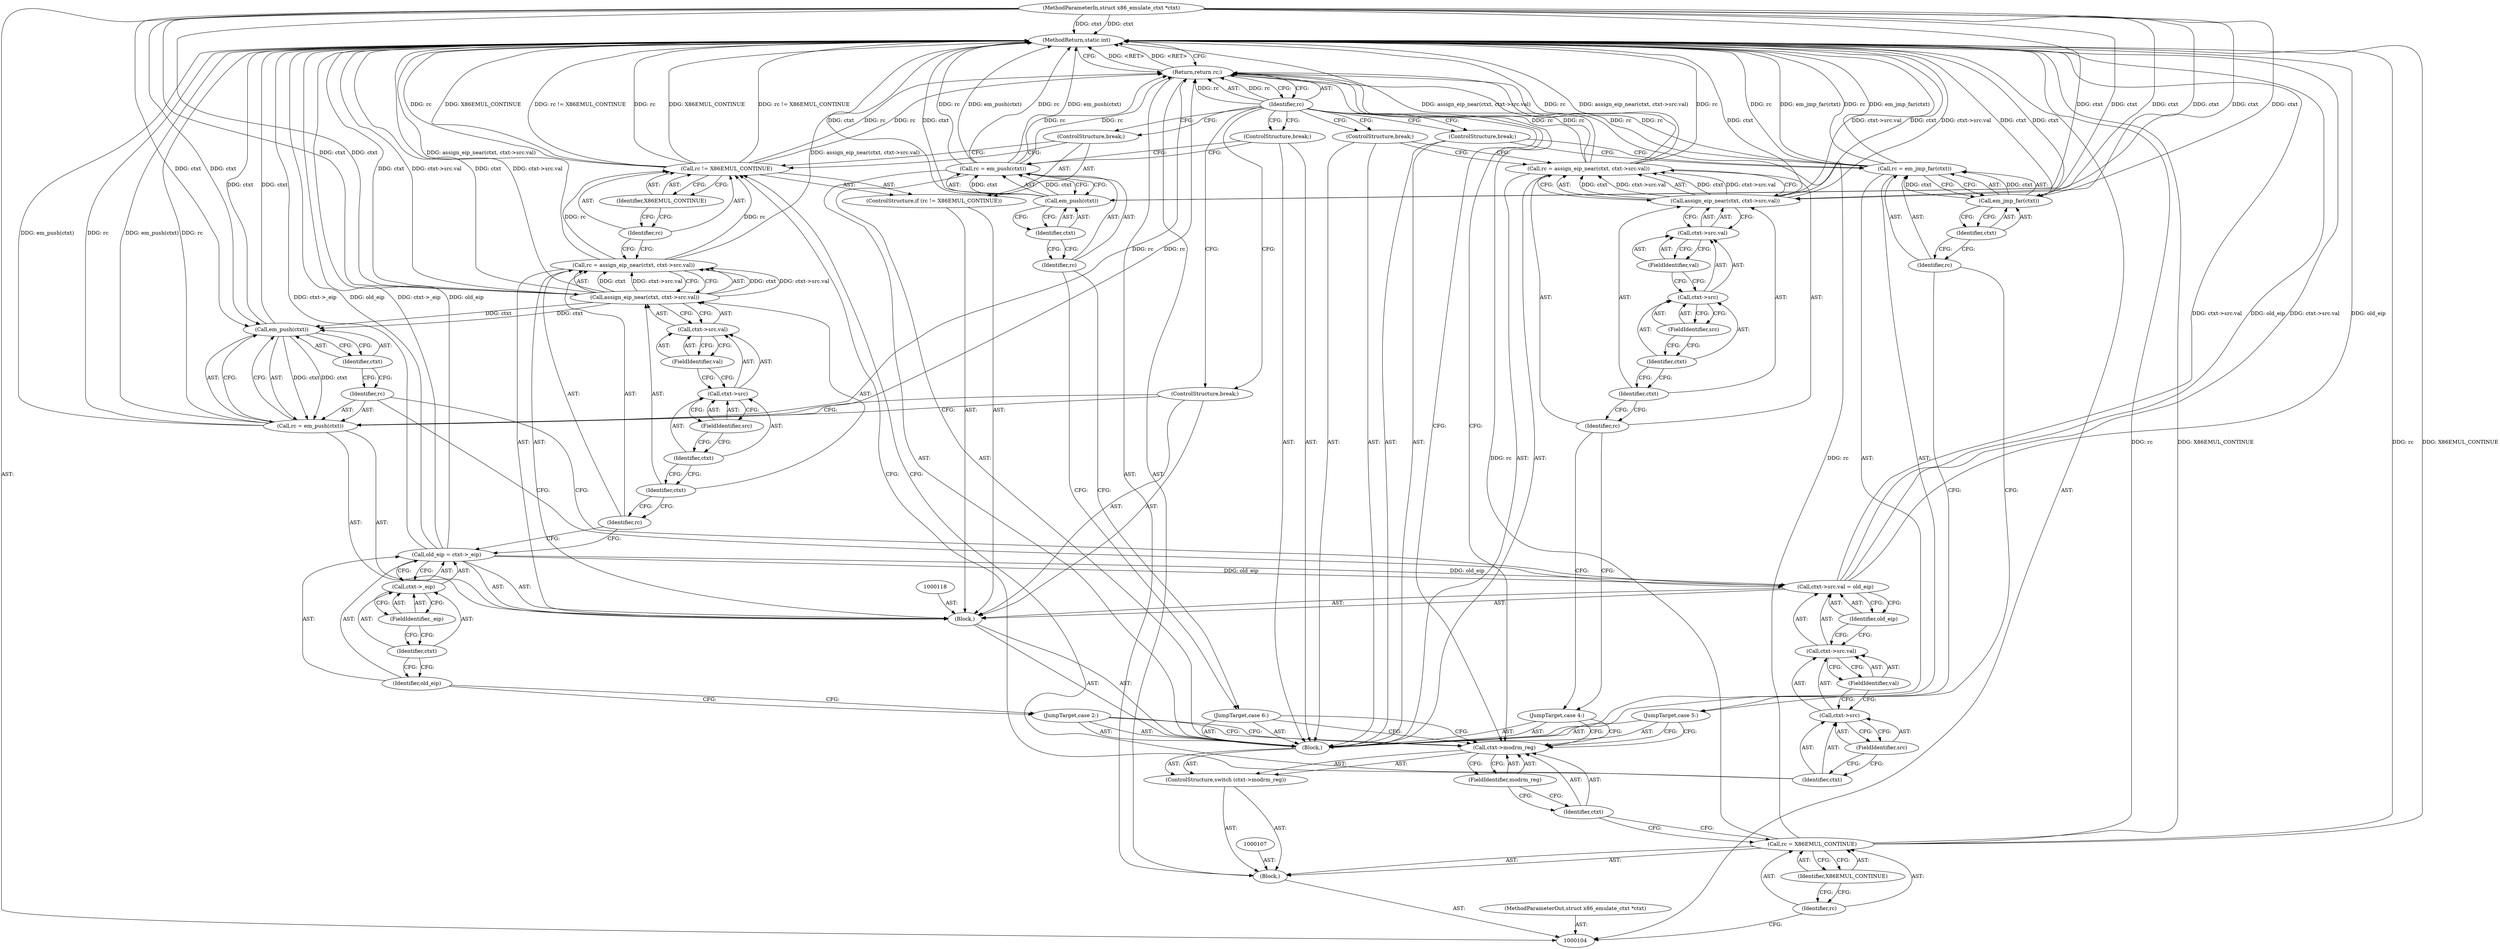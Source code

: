 digraph "0_linux_234f3ce485d54017f15cf5e0699cff4100121601_1" {
"1000175" [label="(MethodReturn,static int)"];
"1000105" [label="(MethodParameterIn,struct x86_emulate_ctxt *ctxt)"];
"1000216" [label="(MethodParameterOut,struct x86_emulate_ctxt *ctxt)"];
"1000136" [label="(Identifier,X86EMUL_CONTINUE)"];
"1000133" [label="(ControlStructure,if (rc != X86EMUL_CONTINUE))"];
"1000134" [label="(Call,rc != X86EMUL_CONTINUE)"];
"1000135" [label="(Identifier,rc)"];
"1000137" [label="(ControlStructure,break;)"];
"1000143" [label="(FieldIdentifier,val)"];
"1000144" [label="(Identifier,old_eip)"];
"1000138" [label="(Call,ctxt->src.val = old_eip)"];
"1000139" [label="(Call,ctxt->src.val)"];
"1000140" [label="(Call,ctxt->src)"];
"1000141" [label="(Identifier,ctxt)"];
"1000142" [label="(FieldIdentifier,src)"];
"1000148" [label="(Identifier,ctxt)"];
"1000145" [label="(Call,rc = em_push(ctxt))"];
"1000146" [label="(Identifier,rc)"];
"1000147" [label="(Call,em_push(ctxt))"];
"1000149" [label="(ControlStructure,break;)"];
"1000150" [label="(JumpTarget,case 4:)"];
"1000151" [label="(Call,rc = assign_eip_near(ctxt, ctxt->src.val))"];
"1000152" [label="(Identifier,rc)"];
"1000154" [label="(Identifier,ctxt)"];
"1000155" [label="(Call,ctxt->src.val)"];
"1000156" [label="(Call,ctxt->src)"];
"1000157" [label="(Identifier,ctxt)"];
"1000158" [label="(FieldIdentifier,src)"];
"1000159" [label="(FieldIdentifier,val)"];
"1000153" [label="(Call,assign_eip_near(ctxt, ctxt->src.val))"];
"1000160" [label="(ControlStructure,break;)"];
"1000161" [label="(JumpTarget,case 5:)"];
"1000106" [label="(Block,)"];
"1000165" [label="(Identifier,ctxt)"];
"1000162" [label="(Call,rc = em_jmp_far(ctxt))"];
"1000163" [label="(Identifier,rc)"];
"1000164" [label="(Call,em_jmp_far(ctxt))"];
"1000166" [label="(ControlStructure,break;)"];
"1000167" [label="(JumpTarget,case 6:)"];
"1000171" [label="(Identifier,ctxt)"];
"1000168" [label="(Call,rc = em_push(ctxt))"];
"1000169" [label="(Identifier,rc)"];
"1000170" [label="(Call,em_push(ctxt))"];
"1000172" [label="(ControlStructure,break;)"];
"1000173" [label="(Return,return rc;)"];
"1000174" [label="(Identifier,rc)"];
"1000110" [label="(Identifier,X86EMUL_CONTINUE)"];
"1000108" [label="(Call,rc = X86EMUL_CONTINUE)"];
"1000109" [label="(Identifier,rc)"];
"1000111" [label="(ControlStructure,switch (ctxt->modrm_reg))"];
"1000114" [label="(FieldIdentifier,modrm_reg)"];
"1000115" [label="(Block,)"];
"1000112" [label="(Call,ctxt->modrm_reg)"];
"1000113" [label="(Identifier,ctxt)"];
"1000116" [label="(JumpTarget,case 2:)"];
"1000117" [label="(Block,)"];
"1000121" [label="(Call,ctxt->_eip)"];
"1000122" [label="(Identifier,ctxt)"];
"1000123" [label="(FieldIdentifier,_eip)"];
"1000119" [label="(Call,old_eip = ctxt->_eip)"];
"1000120" [label="(Identifier,old_eip)"];
"1000124" [label="(Call,rc = assign_eip_near(ctxt, ctxt->src.val))"];
"1000125" [label="(Identifier,rc)"];
"1000127" [label="(Identifier,ctxt)"];
"1000128" [label="(Call,ctxt->src.val)"];
"1000129" [label="(Call,ctxt->src)"];
"1000130" [label="(Identifier,ctxt)"];
"1000131" [label="(FieldIdentifier,src)"];
"1000132" [label="(FieldIdentifier,val)"];
"1000126" [label="(Call,assign_eip_near(ctxt, ctxt->src.val))"];
"1000175" -> "1000104"  [label="AST: "];
"1000175" -> "1000173"  [label="CFG: "];
"1000173" -> "1000175"  [label="DDG: <RET>"];
"1000168" -> "1000175"  [label="DDG: rc"];
"1000168" -> "1000175"  [label="DDG: em_push(ctxt)"];
"1000105" -> "1000175"  [label="DDG: ctxt"];
"1000138" -> "1000175"  [label="DDG: ctxt->src.val"];
"1000138" -> "1000175"  [label="DDG: old_eip"];
"1000151" -> "1000175"  [label="DDG: rc"];
"1000151" -> "1000175"  [label="DDG: assign_eip_near(ctxt, ctxt->src.val)"];
"1000119" -> "1000175"  [label="DDG: ctxt->_eip"];
"1000119" -> "1000175"  [label="DDG: old_eip"];
"1000147" -> "1000175"  [label="DDG: ctxt"];
"1000153" -> "1000175"  [label="DDG: ctxt"];
"1000153" -> "1000175"  [label="DDG: ctxt->src.val"];
"1000145" -> "1000175"  [label="DDG: em_push(ctxt)"];
"1000145" -> "1000175"  [label="DDG: rc"];
"1000108" -> "1000175"  [label="DDG: rc"];
"1000108" -> "1000175"  [label="DDG: X86EMUL_CONTINUE"];
"1000162" -> "1000175"  [label="DDG: em_jmp_far(ctxt)"];
"1000162" -> "1000175"  [label="DDG: rc"];
"1000124" -> "1000175"  [label="DDG: assign_eip_near(ctxt, ctxt->src.val)"];
"1000134" -> "1000175"  [label="DDG: rc != X86EMUL_CONTINUE"];
"1000134" -> "1000175"  [label="DDG: rc"];
"1000134" -> "1000175"  [label="DDG: X86EMUL_CONTINUE"];
"1000126" -> "1000175"  [label="DDG: ctxt"];
"1000126" -> "1000175"  [label="DDG: ctxt->src.val"];
"1000170" -> "1000175"  [label="DDG: ctxt"];
"1000164" -> "1000175"  [label="DDG: ctxt"];
"1000105" -> "1000104"  [label="AST: "];
"1000105" -> "1000175"  [label="DDG: ctxt"];
"1000105" -> "1000126"  [label="DDG: ctxt"];
"1000105" -> "1000147"  [label="DDG: ctxt"];
"1000105" -> "1000153"  [label="DDG: ctxt"];
"1000105" -> "1000164"  [label="DDG: ctxt"];
"1000105" -> "1000170"  [label="DDG: ctxt"];
"1000216" -> "1000104"  [label="AST: "];
"1000136" -> "1000134"  [label="AST: "];
"1000136" -> "1000135"  [label="CFG: "];
"1000134" -> "1000136"  [label="CFG: "];
"1000133" -> "1000117"  [label="AST: "];
"1000134" -> "1000133"  [label="AST: "];
"1000137" -> "1000133"  [label="AST: "];
"1000134" -> "1000133"  [label="AST: "];
"1000134" -> "1000136"  [label="CFG: "];
"1000135" -> "1000134"  [label="AST: "];
"1000136" -> "1000134"  [label="AST: "];
"1000137" -> "1000134"  [label="CFG: "];
"1000141" -> "1000134"  [label="CFG: "];
"1000134" -> "1000175"  [label="DDG: rc != X86EMUL_CONTINUE"];
"1000134" -> "1000175"  [label="DDG: rc"];
"1000134" -> "1000175"  [label="DDG: X86EMUL_CONTINUE"];
"1000124" -> "1000134"  [label="DDG: rc"];
"1000134" -> "1000173"  [label="DDG: rc"];
"1000135" -> "1000134"  [label="AST: "];
"1000135" -> "1000124"  [label="CFG: "];
"1000136" -> "1000135"  [label="CFG: "];
"1000137" -> "1000133"  [label="AST: "];
"1000137" -> "1000134"  [label="CFG: "];
"1000174" -> "1000137"  [label="CFG: "];
"1000143" -> "1000139"  [label="AST: "];
"1000143" -> "1000140"  [label="CFG: "];
"1000139" -> "1000143"  [label="CFG: "];
"1000144" -> "1000138"  [label="AST: "];
"1000144" -> "1000139"  [label="CFG: "];
"1000138" -> "1000144"  [label="CFG: "];
"1000138" -> "1000117"  [label="AST: "];
"1000138" -> "1000144"  [label="CFG: "];
"1000139" -> "1000138"  [label="AST: "];
"1000144" -> "1000138"  [label="AST: "];
"1000146" -> "1000138"  [label="CFG: "];
"1000138" -> "1000175"  [label="DDG: ctxt->src.val"];
"1000138" -> "1000175"  [label="DDG: old_eip"];
"1000119" -> "1000138"  [label="DDG: old_eip"];
"1000139" -> "1000138"  [label="AST: "];
"1000139" -> "1000143"  [label="CFG: "];
"1000140" -> "1000139"  [label="AST: "];
"1000143" -> "1000139"  [label="AST: "];
"1000144" -> "1000139"  [label="CFG: "];
"1000140" -> "1000139"  [label="AST: "];
"1000140" -> "1000142"  [label="CFG: "];
"1000141" -> "1000140"  [label="AST: "];
"1000142" -> "1000140"  [label="AST: "];
"1000143" -> "1000140"  [label="CFG: "];
"1000141" -> "1000140"  [label="AST: "];
"1000141" -> "1000134"  [label="CFG: "];
"1000142" -> "1000141"  [label="CFG: "];
"1000142" -> "1000140"  [label="AST: "];
"1000142" -> "1000141"  [label="CFG: "];
"1000140" -> "1000142"  [label="CFG: "];
"1000148" -> "1000147"  [label="AST: "];
"1000148" -> "1000146"  [label="CFG: "];
"1000147" -> "1000148"  [label="CFG: "];
"1000145" -> "1000117"  [label="AST: "];
"1000145" -> "1000147"  [label="CFG: "];
"1000146" -> "1000145"  [label="AST: "];
"1000147" -> "1000145"  [label="AST: "];
"1000149" -> "1000145"  [label="CFG: "];
"1000145" -> "1000175"  [label="DDG: em_push(ctxt)"];
"1000145" -> "1000175"  [label="DDG: rc"];
"1000147" -> "1000145"  [label="DDG: ctxt"];
"1000145" -> "1000173"  [label="DDG: rc"];
"1000146" -> "1000145"  [label="AST: "];
"1000146" -> "1000138"  [label="CFG: "];
"1000148" -> "1000146"  [label="CFG: "];
"1000147" -> "1000145"  [label="AST: "];
"1000147" -> "1000148"  [label="CFG: "];
"1000148" -> "1000147"  [label="AST: "];
"1000145" -> "1000147"  [label="CFG: "];
"1000147" -> "1000175"  [label="DDG: ctxt"];
"1000147" -> "1000145"  [label="DDG: ctxt"];
"1000126" -> "1000147"  [label="DDG: ctxt"];
"1000105" -> "1000147"  [label="DDG: ctxt"];
"1000149" -> "1000117"  [label="AST: "];
"1000149" -> "1000145"  [label="CFG: "];
"1000174" -> "1000149"  [label="CFG: "];
"1000150" -> "1000115"  [label="AST: "];
"1000150" -> "1000112"  [label="CFG: "];
"1000152" -> "1000150"  [label="CFG: "];
"1000151" -> "1000115"  [label="AST: "];
"1000151" -> "1000153"  [label="CFG: "];
"1000152" -> "1000151"  [label="AST: "];
"1000153" -> "1000151"  [label="AST: "];
"1000160" -> "1000151"  [label="CFG: "];
"1000151" -> "1000175"  [label="DDG: rc"];
"1000151" -> "1000175"  [label="DDG: assign_eip_near(ctxt, ctxt->src.val)"];
"1000153" -> "1000151"  [label="DDG: ctxt"];
"1000153" -> "1000151"  [label="DDG: ctxt->src.val"];
"1000151" -> "1000173"  [label="DDG: rc"];
"1000152" -> "1000151"  [label="AST: "];
"1000152" -> "1000150"  [label="CFG: "];
"1000154" -> "1000152"  [label="CFG: "];
"1000154" -> "1000153"  [label="AST: "];
"1000154" -> "1000152"  [label="CFG: "];
"1000157" -> "1000154"  [label="CFG: "];
"1000155" -> "1000153"  [label="AST: "];
"1000155" -> "1000159"  [label="CFG: "];
"1000156" -> "1000155"  [label="AST: "];
"1000159" -> "1000155"  [label="AST: "];
"1000153" -> "1000155"  [label="CFG: "];
"1000156" -> "1000155"  [label="AST: "];
"1000156" -> "1000158"  [label="CFG: "];
"1000157" -> "1000156"  [label="AST: "];
"1000158" -> "1000156"  [label="AST: "];
"1000159" -> "1000156"  [label="CFG: "];
"1000157" -> "1000156"  [label="AST: "];
"1000157" -> "1000154"  [label="CFG: "];
"1000158" -> "1000157"  [label="CFG: "];
"1000158" -> "1000156"  [label="AST: "];
"1000158" -> "1000157"  [label="CFG: "];
"1000156" -> "1000158"  [label="CFG: "];
"1000159" -> "1000155"  [label="AST: "];
"1000159" -> "1000156"  [label="CFG: "];
"1000155" -> "1000159"  [label="CFG: "];
"1000153" -> "1000151"  [label="AST: "];
"1000153" -> "1000155"  [label="CFG: "];
"1000154" -> "1000153"  [label="AST: "];
"1000155" -> "1000153"  [label="AST: "];
"1000151" -> "1000153"  [label="CFG: "];
"1000153" -> "1000175"  [label="DDG: ctxt"];
"1000153" -> "1000175"  [label="DDG: ctxt->src.val"];
"1000153" -> "1000151"  [label="DDG: ctxt"];
"1000153" -> "1000151"  [label="DDG: ctxt->src.val"];
"1000105" -> "1000153"  [label="DDG: ctxt"];
"1000160" -> "1000115"  [label="AST: "];
"1000160" -> "1000151"  [label="CFG: "];
"1000174" -> "1000160"  [label="CFG: "];
"1000161" -> "1000115"  [label="AST: "];
"1000161" -> "1000112"  [label="CFG: "];
"1000163" -> "1000161"  [label="CFG: "];
"1000106" -> "1000104"  [label="AST: "];
"1000107" -> "1000106"  [label="AST: "];
"1000108" -> "1000106"  [label="AST: "];
"1000111" -> "1000106"  [label="AST: "];
"1000173" -> "1000106"  [label="AST: "];
"1000165" -> "1000164"  [label="AST: "];
"1000165" -> "1000163"  [label="CFG: "];
"1000164" -> "1000165"  [label="CFG: "];
"1000162" -> "1000115"  [label="AST: "];
"1000162" -> "1000164"  [label="CFG: "];
"1000163" -> "1000162"  [label="AST: "];
"1000164" -> "1000162"  [label="AST: "];
"1000166" -> "1000162"  [label="CFG: "];
"1000162" -> "1000175"  [label="DDG: em_jmp_far(ctxt)"];
"1000162" -> "1000175"  [label="DDG: rc"];
"1000164" -> "1000162"  [label="DDG: ctxt"];
"1000162" -> "1000173"  [label="DDG: rc"];
"1000163" -> "1000162"  [label="AST: "];
"1000163" -> "1000161"  [label="CFG: "];
"1000165" -> "1000163"  [label="CFG: "];
"1000164" -> "1000162"  [label="AST: "];
"1000164" -> "1000165"  [label="CFG: "];
"1000165" -> "1000164"  [label="AST: "];
"1000162" -> "1000164"  [label="CFG: "];
"1000164" -> "1000175"  [label="DDG: ctxt"];
"1000164" -> "1000162"  [label="DDG: ctxt"];
"1000105" -> "1000164"  [label="DDG: ctxt"];
"1000166" -> "1000115"  [label="AST: "];
"1000166" -> "1000162"  [label="CFG: "];
"1000174" -> "1000166"  [label="CFG: "];
"1000167" -> "1000115"  [label="AST: "];
"1000167" -> "1000112"  [label="CFG: "];
"1000169" -> "1000167"  [label="CFG: "];
"1000171" -> "1000170"  [label="AST: "];
"1000171" -> "1000169"  [label="CFG: "];
"1000170" -> "1000171"  [label="CFG: "];
"1000168" -> "1000115"  [label="AST: "];
"1000168" -> "1000170"  [label="CFG: "];
"1000169" -> "1000168"  [label="AST: "];
"1000170" -> "1000168"  [label="AST: "];
"1000172" -> "1000168"  [label="CFG: "];
"1000168" -> "1000175"  [label="DDG: rc"];
"1000168" -> "1000175"  [label="DDG: em_push(ctxt)"];
"1000170" -> "1000168"  [label="DDG: ctxt"];
"1000168" -> "1000173"  [label="DDG: rc"];
"1000169" -> "1000168"  [label="AST: "];
"1000169" -> "1000167"  [label="CFG: "];
"1000171" -> "1000169"  [label="CFG: "];
"1000170" -> "1000168"  [label="AST: "];
"1000170" -> "1000171"  [label="CFG: "];
"1000171" -> "1000170"  [label="AST: "];
"1000168" -> "1000170"  [label="CFG: "];
"1000170" -> "1000175"  [label="DDG: ctxt"];
"1000170" -> "1000168"  [label="DDG: ctxt"];
"1000105" -> "1000170"  [label="DDG: ctxt"];
"1000172" -> "1000115"  [label="AST: "];
"1000172" -> "1000168"  [label="CFG: "];
"1000174" -> "1000172"  [label="CFG: "];
"1000173" -> "1000106"  [label="AST: "];
"1000173" -> "1000174"  [label="CFG: "];
"1000174" -> "1000173"  [label="AST: "];
"1000175" -> "1000173"  [label="CFG: "];
"1000173" -> "1000175"  [label="DDG: <RET>"];
"1000174" -> "1000173"  [label="DDG: rc"];
"1000168" -> "1000173"  [label="DDG: rc"];
"1000151" -> "1000173"  [label="DDG: rc"];
"1000134" -> "1000173"  [label="DDG: rc"];
"1000108" -> "1000173"  [label="DDG: rc"];
"1000162" -> "1000173"  [label="DDG: rc"];
"1000145" -> "1000173"  [label="DDG: rc"];
"1000174" -> "1000173"  [label="AST: "];
"1000174" -> "1000112"  [label="CFG: "];
"1000174" -> "1000137"  [label="CFG: "];
"1000174" -> "1000149"  [label="CFG: "];
"1000174" -> "1000160"  [label="CFG: "];
"1000174" -> "1000166"  [label="CFG: "];
"1000174" -> "1000172"  [label="CFG: "];
"1000173" -> "1000174"  [label="CFG: "];
"1000174" -> "1000173"  [label="DDG: rc"];
"1000110" -> "1000108"  [label="AST: "];
"1000110" -> "1000109"  [label="CFG: "];
"1000108" -> "1000110"  [label="CFG: "];
"1000108" -> "1000106"  [label="AST: "];
"1000108" -> "1000110"  [label="CFG: "];
"1000109" -> "1000108"  [label="AST: "];
"1000110" -> "1000108"  [label="AST: "];
"1000113" -> "1000108"  [label="CFG: "];
"1000108" -> "1000175"  [label="DDG: rc"];
"1000108" -> "1000175"  [label="DDG: X86EMUL_CONTINUE"];
"1000108" -> "1000173"  [label="DDG: rc"];
"1000109" -> "1000108"  [label="AST: "];
"1000109" -> "1000104"  [label="CFG: "];
"1000110" -> "1000109"  [label="CFG: "];
"1000111" -> "1000106"  [label="AST: "];
"1000112" -> "1000111"  [label="AST: "];
"1000115" -> "1000111"  [label="AST: "];
"1000114" -> "1000112"  [label="AST: "];
"1000114" -> "1000113"  [label="CFG: "];
"1000112" -> "1000114"  [label="CFG: "];
"1000115" -> "1000111"  [label="AST: "];
"1000116" -> "1000115"  [label="AST: "];
"1000117" -> "1000115"  [label="AST: "];
"1000150" -> "1000115"  [label="AST: "];
"1000151" -> "1000115"  [label="AST: "];
"1000160" -> "1000115"  [label="AST: "];
"1000161" -> "1000115"  [label="AST: "];
"1000162" -> "1000115"  [label="AST: "];
"1000166" -> "1000115"  [label="AST: "];
"1000167" -> "1000115"  [label="AST: "];
"1000168" -> "1000115"  [label="AST: "];
"1000172" -> "1000115"  [label="AST: "];
"1000112" -> "1000111"  [label="AST: "];
"1000112" -> "1000114"  [label="CFG: "];
"1000113" -> "1000112"  [label="AST: "];
"1000114" -> "1000112"  [label="AST: "];
"1000116" -> "1000112"  [label="CFG: "];
"1000150" -> "1000112"  [label="CFG: "];
"1000161" -> "1000112"  [label="CFG: "];
"1000167" -> "1000112"  [label="CFG: "];
"1000174" -> "1000112"  [label="CFG: "];
"1000113" -> "1000112"  [label="AST: "];
"1000113" -> "1000108"  [label="CFG: "];
"1000114" -> "1000113"  [label="CFG: "];
"1000116" -> "1000115"  [label="AST: "];
"1000116" -> "1000112"  [label="CFG: "];
"1000120" -> "1000116"  [label="CFG: "];
"1000117" -> "1000115"  [label="AST: "];
"1000118" -> "1000117"  [label="AST: "];
"1000119" -> "1000117"  [label="AST: "];
"1000124" -> "1000117"  [label="AST: "];
"1000133" -> "1000117"  [label="AST: "];
"1000138" -> "1000117"  [label="AST: "];
"1000145" -> "1000117"  [label="AST: "];
"1000149" -> "1000117"  [label="AST: "];
"1000121" -> "1000119"  [label="AST: "];
"1000121" -> "1000123"  [label="CFG: "];
"1000122" -> "1000121"  [label="AST: "];
"1000123" -> "1000121"  [label="AST: "];
"1000119" -> "1000121"  [label="CFG: "];
"1000122" -> "1000121"  [label="AST: "];
"1000122" -> "1000120"  [label="CFG: "];
"1000123" -> "1000122"  [label="CFG: "];
"1000123" -> "1000121"  [label="AST: "];
"1000123" -> "1000122"  [label="CFG: "];
"1000121" -> "1000123"  [label="CFG: "];
"1000119" -> "1000117"  [label="AST: "];
"1000119" -> "1000121"  [label="CFG: "];
"1000120" -> "1000119"  [label="AST: "];
"1000121" -> "1000119"  [label="AST: "];
"1000125" -> "1000119"  [label="CFG: "];
"1000119" -> "1000175"  [label="DDG: ctxt->_eip"];
"1000119" -> "1000175"  [label="DDG: old_eip"];
"1000119" -> "1000138"  [label="DDG: old_eip"];
"1000120" -> "1000119"  [label="AST: "];
"1000120" -> "1000116"  [label="CFG: "];
"1000122" -> "1000120"  [label="CFG: "];
"1000124" -> "1000117"  [label="AST: "];
"1000124" -> "1000126"  [label="CFG: "];
"1000125" -> "1000124"  [label="AST: "];
"1000126" -> "1000124"  [label="AST: "];
"1000135" -> "1000124"  [label="CFG: "];
"1000124" -> "1000175"  [label="DDG: assign_eip_near(ctxt, ctxt->src.val)"];
"1000126" -> "1000124"  [label="DDG: ctxt"];
"1000126" -> "1000124"  [label="DDG: ctxt->src.val"];
"1000124" -> "1000134"  [label="DDG: rc"];
"1000125" -> "1000124"  [label="AST: "];
"1000125" -> "1000119"  [label="CFG: "];
"1000127" -> "1000125"  [label="CFG: "];
"1000127" -> "1000126"  [label="AST: "];
"1000127" -> "1000125"  [label="CFG: "];
"1000130" -> "1000127"  [label="CFG: "];
"1000128" -> "1000126"  [label="AST: "];
"1000128" -> "1000132"  [label="CFG: "];
"1000129" -> "1000128"  [label="AST: "];
"1000132" -> "1000128"  [label="AST: "];
"1000126" -> "1000128"  [label="CFG: "];
"1000129" -> "1000128"  [label="AST: "];
"1000129" -> "1000131"  [label="CFG: "];
"1000130" -> "1000129"  [label="AST: "];
"1000131" -> "1000129"  [label="AST: "];
"1000132" -> "1000129"  [label="CFG: "];
"1000130" -> "1000129"  [label="AST: "];
"1000130" -> "1000127"  [label="CFG: "];
"1000131" -> "1000130"  [label="CFG: "];
"1000131" -> "1000129"  [label="AST: "];
"1000131" -> "1000130"  [label="CFG: "];
"1000129" -> "1000131"  [label="CFG: "];
"1000132" -> "1000128"  [label="AST: "];
"1000132" -> "1000129"  [label="CFG: "];
"1000128" -> "1000132"  [label="CFG: "];
"1000126" -> "1000124"  [label="AST: "];
"1000126" -> "1000128"  [label="CFG: "];
"1000127" -> "1000126"  [label="AST: "];
"1000128" -> "1000126"  [label="AST: "];
"1000124" -> "1000126"  [label="CFG: "];
"1000126" -> "1000175"  [label="DDG: ctxt"];
"1000126" -> "1000175"  [label="DDG: ctxt->src.val"];
"1000126" -> "1000124"  [label="DDG: ctxt"];
"1000126" -> "1000124"  [label="DDG: ctxt->src.val"];
"1000105" -> "1000126"  [label="DDG: ctxt"];
"1000126" -> "1000147"  [label="DDG: ctxt"];
}
